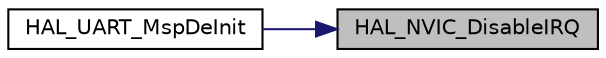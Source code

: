 digraph "HAL_NVIC_DisableIRQ"
{
 // LATEX_PDF_SIZE
  edge [fontname="Helvetica",fontsize="10",labelfontname="Helvetica",labelfontsize="10"];
  node [fontname="Helvetica",fontsize="10",shape=record];
  rankdir="RL";
  Node1 [label="HAL_NVIC_DisableIRQ",height=0.2,width=0.4,color="black", fillcolor="grey75", style="filled", fontcolor="black",tooltip=" "];
  Node1 -> Node2 [dir="back",color="midnightblue",fontsize="10",style="solid",fontname="Helvetica"];
  Node2 [label="HAL_UART_MspDeInit",height=0.2,width=0.4,color="black", fillcolor="white", style="filled",URL="$group__UART__Exported__Functions__Group1.html#ga718f39804e3b910d738a0e1e46151188",tooltip="UART MSP De-Initialization This function freeze the hardware resources used in this example."];
}
